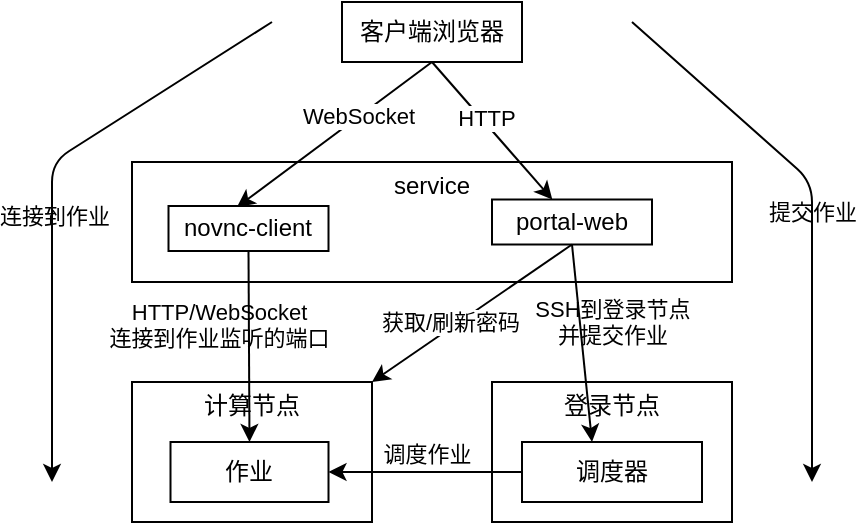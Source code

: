 <mxfile scale="2" border="0">
    <diagram id="Pjbi3EagdmSRB1L1AeHt" name="Page-1">
        <mxGraphModel dx="738" dy="521" grid="1" gridSize="10" guides="1" tooltips="1" connect="1" arrows="1" fold="1" page="1" pageScale="1" pageWidth="827" pageHeight="1169" math="0" shadow="0">
            <root>
                <mxCell id="0"/>
                <mxCell id="1" parent="0"/>
                <mxCell id="24" value="service" style="rounded=0;whiteSpace=wrap;fillColor=none;verticalAlign=top;spacing=0;labelBackgroundColor=none;" parent="1" vertex="1">
                    <mxGeometry x="370" y="540" width="300" height="60" as="geometry"/>
                </mxCell>
                <mxCell id="2" value="登录节点" style="rounded=0;whiteSpace=wrap;fillColor=none;verticalAlign=top;spacing=0;labelBackgroundColor=none;" parent="1" vertex="1">
                    <mxGeometry x="550" y="650" width="120" height="70" as="geometry"/>
                </mxCell>
                <mxCell id="97" value="" style="edgeStyle=none;exitX=0.5;exitY=1;exitDx=0;exitDy=0;spacing=0;labelBackgroundColor=none;" parent="1" source="3" target="15" edge="1">
                    <mxGeometry relative="1" as="geometry"/>
                </mxCell>
                <mxCell id="110" value="HTTP" style="edgeLabel;html=1;align=center;verticalAlign=middle;resizable=0;points=[];" vertex="1" connectable="0" parent="97">
                    <mxGeometry x="-0.158" y="2" relative="1" as="geometry">
                        <mxPoint as="offset"/>
                    </mxGeometry>
                </mxCell>
                <mxCell id="108" style="edgeStyle=none;html=1;exitX=0.5;exitY=1;exitDx=0;exitDy=0;entryX=0.428;entryY=0.025;entryDx=0;entryDy=0;entryPerimeter=0;" edge="1" parent="1" source="3" target="107">
                    <mxGeometry relative="1" as="geometry"/>
                </mxCell>
                <mxCell id="109" value="WebSocket" style="edgeLabel;html=1;align=center;verticalAlign=middle;resizable=0;points=[];" vertex="1" connectable="0" parent="108">
                    <mxGeometry x="-0.254" y="-1" relative="1" as="geometry">
                        <mxPoint as="offset"/>
                    </mxGeometry>
                </mxCell>
                <mxCell id="3" value="客户端浏览器" style="whiteSpace=wrap;fillColor=none;spacing=0;labelBackgroundColor=none;" parent="1" vertex="1">
                    <mxGeometry x="475" y="460" width="90" height="30" as="geometry"/>
                </mxCell>
                <mxCell id="73" value="" style="edgeStyle=none;exitX=0.5;exitY=1;exitDx=0;exitDy=0;startArrow=none;entryX=0.5;entryY=0;entryDx=0;entryDy=0;spacing=0;labelBackgroundColor=none;" parent="1" source="107" target="77" edge="1">
                    <mxGeometry relative="1" as="geometry">
                        <mxPoint x="417.51" y="582.037" as="sourcePoint"/>
                    </mxGeometry>
                </mxCell>
                <mxCell id="83" value="HTTP/WebSocket&#10;连接到作业监听的端口" style="edgeLabel;align=center;verticalAlign=middle;resizable=0;points=[];spacing=0;labelBackgroundColor=none;" parent="73" vertex="1" connectable="0">
                    <mxGeometry x="0.254" y="-2" relative="1" as="geometry">
                        <mxPoint x="-13" y="-24" as="offset"/>
                    </mxGeometry>
                </mxCell>
                <mxCell id="111" style="edgeStyle=none;html=1;exitX=0.5;exitY=1;exitDx=0;exitDy=0;entryX=1;entryY=0;entryDx=0;entryDy=0;" edge="1" parent="1" source="15" target="58">
                    <mxGeometry relative="1" as="geometry"/>
                </mxCell>
                <mxCell id="113" value="获取/刷新密码" style="edgeLabel;html=1;align=center;verticalAlign=middle;resizable=0;points=[];" vertex="1" connectable="0" parent="111">
                    <mxGeometry x="0.184" y="-3" relative="1" as="geometry">
                        <mxPoint as="offset"/>
                    </mxGeometry>
                </mxCell>
                <mxCell id="15" value="portal-web" style="rounded=0;whiteSpace=wrap;fillColor=none;spacing=0;labelBackgroundColor=none;" parent="1" vertex="1">
                    <mxGeometry x="550" y="558.75" width="80" height="22.5" as="geometry"/>
                </mxCell>
                <mxCell id="72" value="" style="edgeStyle=none;exitX=0.5;exitY=1;exitDx=0;exitDy=0;spacing=0;labelBackgroundColor=none;" parent="1" source="15" edge="1">
                    <mxGeometry relative="1" as="geometry">
                        <mxPoint x="642" y="590.909" as="sourcePoint"/>
                        <mxPoint x="600" y="680" as="targetPoint"/>
                    </mxGeometry>
                </mxCell>
                <mxCell id="75" value="SSH到登录节点&#10;并提交作业" style="edgeLabel;align=center;verticalAlign=middle;resizable=0;points=[];spacing=0;labelBackgroundColor=none;" parent="72" vertex="1" connectable="0">
                    <mxGeometry x="-0.155" y="-2" relative="1" as="geometry">
                        <mxPoint x="18" y="-4" as="offset"/>
                    </mxGeometry>
                </mxCell>
                <mxCell id="74" value="调度器" style="rounded=0;whiteSpace=wrap;spacing=0;labelBackgroundColor=none;fillColor=none;" parent="1" vertex="1">
                    <mxGeometry x="565" y="680" width="90" height="30" as="geometry"/>
                </mxCell>
                <mxCell id="58" value="计算节点" style="rounded=0;whiteSpace=wrap;fillColor=none;verticalAlign=top;spacing=0;labelBackgroundColor=none;" parent="1" vertex="1">
                    <mxGeometry x="370" y="650" width="120" height="70" as="geometry"/>
                </mxCell>
                <mxCell id="76" value="" style="edgeStyle=none;exitX=0;exitY=0.5;exitDx=0;exitDy=0;entryX=1;entryY=0.5;entryDx=0;entryDy=0;spacing=0;labelBackgroundColor=none;" parent="1" source="74" target="77" edge="1">
                    <mxGeometry relative="1" as="geometry">
                        <mxPoint x="568.75" y="330" as="targetPoint"/>
                    </mxGeometry>
                </mxCell>
                <mxCell id="79" value="调度作业" style="edgeLabel;align=center;verticalAlign=middle;resizable=0;points=[];spacing=0;labelBackgroundColor=none;" parent="76" vertex="1" connectable="0">
                    <mxGeometry x="-0.098" y="1" relative="1" as="geometry">
                        <mxPoint x="-4" y="-11" as="offset"/>
                    </mxGeometry>
                </mxCell>
                <mxCell id="77" value="作业" style="rounded=0;whiteSpace=wrap;spacing=0;labelBackgroundColor=none;fillColor=none;" parent="1" vertex="1">
                    <mxGeometry x="389.25" y="680" width="79" height="30" as="geometry"/>
                </mxCell>
                <mxCell id="102" value="" style="endArrow=classic;html=1;" parent="1" edge="1">
                    <mxGeometry width="50" height="50" relative="1" as="geometry">
                        <mxPoint x="440" y="470" as="sourcePoint"/>
                        <mxPoint x="330" y="700" as="targetPoint"/>
                        <Array as="points">
                            <mxPoint x="330" y="540"/>
                        </Array>
                    </mxGeometry>
                </mxCell>
                <mxCell id="103" value="连接到作业" style="edgeLabel;html=1;align=center;verticalAlign=middle;resizable=0;points=[];fontColor=default;labelBackgroundColor=none;" parent="102" vertex="1" connectable="0">
                    <mxGeometry x="0.085" y="1" relative="1" as="geometry">
                        <mxPoint as="offset"/>
                    </mxGeometry>
                </mxCell>
                <mxCell id="104" value="" style="endArrow=classic;html=1;" parent="1" edge="1">
                    <mxGeometry width="50" height="50" relative="1" as="geometry">
                        <mxPoint x="620" y="470" as="sourcePoint"/>
                        <mxPoint x="710" y="700" as="targetPoint"/>
                        <Array as="points">
                            <mxPoint x="710" y="550"/>
                        </Array>
                    </mxGeometry>
                </mxCell>
                <mxCell id="105" value="提交作业" style="edgeLabel;html=1;align=center;verticalAlign=middle;resizable=0;points=[];labelBackgroundColor=none;" parent="104" vertex="1" connectable="0">
                    <mxGeometry x="0.0" relative="1" as="geometry">
                        <mxPoint as="offset"/>
                    </mxGeometry>
                </mxCell>
                <mxCell id="107" value="novnc-client" style="rounded=0;whiteSpace=wrap;fillColor=none;spacing=0;labelBackgroundColor=none;" vertex="1" parent="1">
                    <mxGeometry x="388.25" y="562" width="80" height="22.5" as="geometry"/>
                </mxCell>
            </root>
        </mxGraphModel>
    </diagram>
</mxfile>
